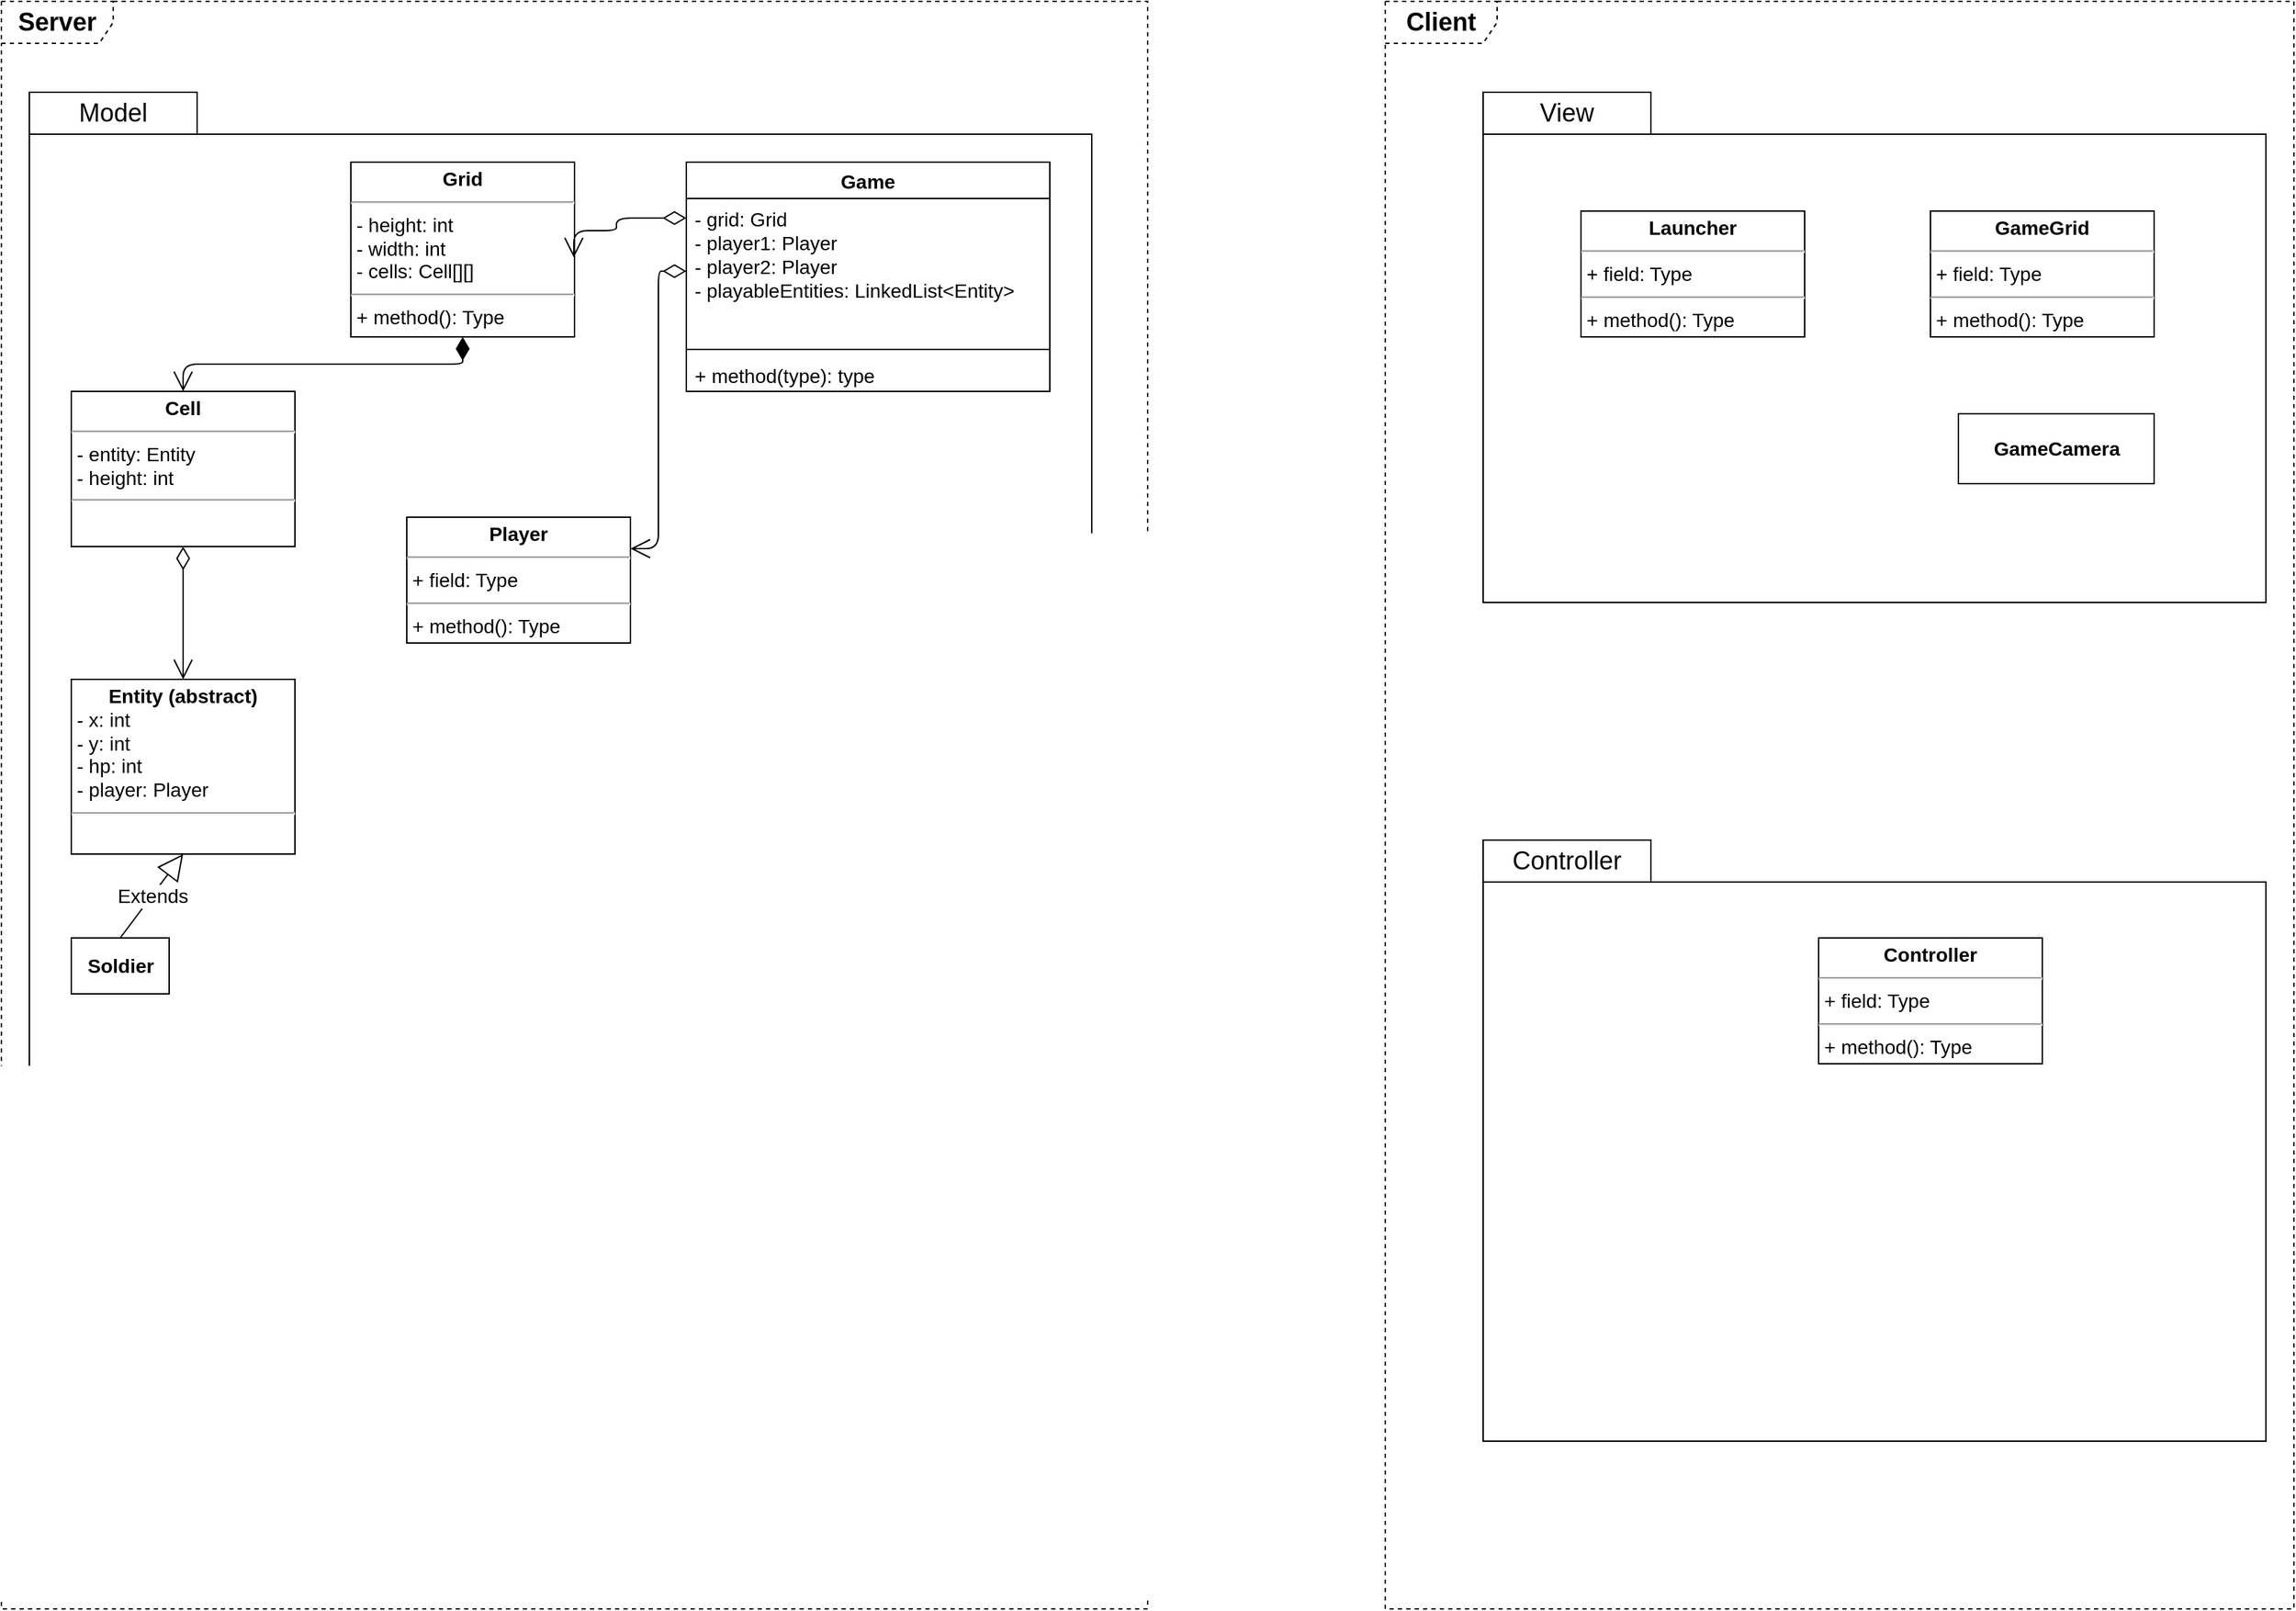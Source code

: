 <mxfile version="14.1.8" type="device"><diagram id="C5RBs43oDa-KdzZeNtuy" name="Page-1"><mxGraphModel dx="3420" dy="1538" grid="1" gridSize="10" guides="1" tooltips="1" connect="1" arrows="1" fold="1" page="1" pageScale="1" pageWidth="827" pageHeight="1169" math="0" shadow="0"><root><mxCell id="WIyWlLk6GJQsqaUBKTNV-0"/><mxCell id="WIyWlLk6GJQsqaUBKTNV-1" parent="WIyWlLk6GJQsqaUBKTNV-0"/><mxCell id="uxTU_Fl1mZ-33k4q0JXO-39" value="&lt;b&gt;Server&lt;/b&gt;" style="shape=umlFrame;whiteSpace=wrap;html=1;labelBackgroundColor=none;fillColor=#ffffff;fontSize=18;fontColor=#000000;align=center;width=80;height=30;dashed=1;" parent="WIyWlLk6GJQsqaUBKTNV-1" vertex="1"><mxGeometry x="-820" y="10" width="820" height="1150" as="geometry"/></mxCell><mxCell id="uxTU_Fl1mZ-33k4q0JXO-34" value="&lt;b&gt;Client&lt;/b&gt;" style="shape=umlFrame;whiteSpace=wrap;html=1;labelBackgroundColor=none;fillColor=#ffffff;fontSize=18;fontColor=#000000;align=center;width=80;height=30;dashed=1;perimeterSpacing=0;" parent="WIyWlLk6GJQsqaUBKTNV-1" vertex="1"><mxGeometry x="170" y="10" width="650" height="1150" as="geometry"/></mxCell><mxCell id="uxTU_Fl1mZ-33k4q0JXO-5" value="" style="shape=folder;fontStyle=1;spacingTop=10;tabWidth=120;tabHeight=30;tabPosition=left;html=1;align=left;fontSize=14;" parent="WIyWlLk6GJQsqaUBKTNV-1" vertex="1"><mxGeometry x="-800" y="75" width="760" height="725" as="geometry"/></mxCell><mxCell id="uxTU_Fl1mZ-33k4q0JXO-1" value="Game" style="swimlane;fontStyle=1;align=center;verticalAlign=middle;childLayout=stackLayout;horizontal=1;startSize=26;horizontalStack=0;resizeParent=1;resizeParentMax=0;resizeLast=0;collapsible=1;marginBottom=0;fontSize=14;" parent="WIyWlLk6GJQsqaUBKTNV-1" vertex="1"><mxGeometry x="-330" y="125" width="260" height="164" as="geometry"><mxRectangle x="460" y="240" width="70" height="26" as="alternateBounds"/></mxGeometry></mxCell><mxCell id="uxTU_Fl1mZ-33k4q0JXO-2" value="- grid: Grid&#10;- player1: Player&#10;- player2: Player&#10;- playableEntities: LinkedList&lt;Entity&gt;" style="text;strokeColor=none;fillColor=none;align=left;verticalAlign=top;spacingLeft=4;spacingRight=4;overflow=hidden;rotatable=0;points=[[0,0.5],[1,0.5]];portConstraint=eastwest;labelBackgroundColor=none;labelBorderColor=none;fontSize=14;" parent="uxTU_Fl1mZ-33k4q0JXO-1" vertex="1"><mxGeometry y="26" width="260" height="104" as="geometry"/></mxCell><mxCell id="uxTU_Fl1mZ-33k4q0JXO-3" value="" style="line;strokeWidth=1;fillColor=none;align=left;verticalAlign=middle;spacingTop=-1;spacingLeft=3;spacingRight=3;rotatable=0;labelPosition=right;points=[];portConstraint=eastwest;fontSize=14;" parent="uxTU_Fl1mZ-33k4q0JXO-1" vertex="1"><mxGeometry y="130" width="260" height="8" as="geometry"/></mxCell><mxCell id="uxTU_Fl1mZ-33k4q0JXO-4" value="+ method(type): type" style="text;strokeColor=none;fillColor=none;align=left;verticalAlign=top;spacingLeft=4;spacingRight=4;overflow=hidden;rotatable=0;points=[[0,0.5],[1,0.5]];portConstraint=eastwest;fontSize=14;" parent="uxTU_Fl1mZ-33k4q0JXO-1" vertex="1"><mxGeometry y="138" width="260" height="26" as="geometry"/></mxCell><mxCell id="uxTU_Fl1mZ-33k4q0JXO-6" value="Model" style="text;html=1;strokeColor=none;fillColor=none;align=center;verticalAlign=middle;whiteSpace=wrap;rounded=0;fontSize=18;" parent="WIyWlLk6GJQsqaUBKTNV-1" vertex="1"><mxGeometry x="-800" y="75" width="120" height="30" as="geometry"/></mxCell><mxCell id="uxTU_Fl1mZ-33k4q0JXO-10" value="" style="shape=folder;fontStyle=1;spacingTop=10;tabWidth=120;tabHeight=30;tabPosition=left;html=1;labelBackgroundColor=none;fillColor=#ffffff;fontColor=#000000;align=left;fontSize=14;" parent="WIyWlLk6GJQsqaUBKTNV-1" vertex="1"><mxGeometry x="240" y="75" width="560" height="365" as="geometry"/></mxCell><mxCell id="uxTU_Fl1mZ-33k4q0JXO-12" value="View" style="text;html=1;strokeColor=none;fillColor=none;align=center;verticalAlign=middle;whiteSpace=wrap;rounded=0;labelBackgroundColor=none;fontColor=#000000;fontSize=18;" parent="WIyWlLk6GJQsqaUBKTNV-1" vertex="1"><mxGeometry x="240" y="75" width="120" height="30" as="geometry"/></mxCell><mxCell id="uxTU_Fl1mZ-33k4q0JXO-14" value="&lt;p style=&quot;margin: 4px 0px 0px ; text-align: center ; font-size: 14px&quot;&gt;&lt;b style=&quot;font-size: 14px&quot;&gt;Grid&lt;/b&gt;&lt;/p&gt;&lt;hr style=&quot;font-size: 14px&quot;&gt;&lt;p style=&quot;margin: 0px 0px 0px 4px ; font-size: 14px&quot;&gt;- height: int&lt;/p&gt;&lt;p style=&quot;margin: 0px 0px 0px 4px ; font-size: 14px&quot;&gt;- width: int&lt;/p&gt;&lt;p style=&quot;margin: 0px 0px 0px 4px ; font-size: 14px&quot;&gt;- cells: Cell[][]&lt;/p&gt;&lt;hr style=&quot;font-size: 14px&quot;&gt;&lt;p style=&quot;margin: 0px 0px 0px 4px ; font-size: 14px&quot;&gt;+ method(): Type&lt;/p&gt;" style="verticalAlign=top;align=left;overflow=fill;fontSize=14;fontFamily=Helvetica;html=1;labelBackgroundColor=none;fillColor=#ffffff;" parent="WIyWlLk6GJQsqaUBKTNV-1" vertex="1"><mxGeometry x="-570" y="125" width="160" height="125" as="geometry"/></mxCell><mxCell id="uxTU_Fl1mZ-33k4q0JXO-16" value="&lt;p style=&quot;margin: 4px 0px 0px; text-align: center; font-size: 14px;&quot;&gt;&lt;b style=&quot;font-size: 14px;&quot;&gt;Player&lt;/b&gt;&lt;/p&gt;&lt;hr style=&quot;font-size: 14px;&quot;&gt;&lt;p style=&quot;margin: 0px 0px 0px 4px; font-size: 14px;&quot;&gt;+ field: Type&lt;/p&gt;&lt;hr style=&quot;font-size: 14px;&quot;&gt;&lt;p style=&quot;margin: 0px 0px 0px 4px; font-size: 14px;&quot;&gt;+ method(): Type&lt;/p&gt;" style="verticalAlign=top;align=left;overflow=fill;fontSize=14;fontFamily=Helvetica;html=1;labelBackgroundColor=none;fillColor=#ffffff;" parent="WIyWlLk6GJQsqaUBKTNV-1" vertex="1"><mxGeometry x="-530" y="379" width="160" height="90" as="geometry"/></mxCell><mxCell id="uxTU_Fl1mZ-33k4q0JXO-17" value="&lt;p style=&quot;margin: 4px 0px 0px ; text-align: center ; font-size: 14px&quot;&gt;&lt;b style=&quot;font-size: 14px&quot;&gt;Entity (abstract)&lt;/b&gt;&lt;/p&gt;&lt;p style=&quot;margin: 0px 0px 0px 4px ; font-size: 14px&quot;&gt;- x: int&lt;/p&gt;&lt;p style=&quot;margin: 0px 0px 0px 4px ; font-size: 14px&quot;&gt;- y: int&lt;/p&gt;&lt;p style=&quot;margin: 0px 0px 0px 4px ; font-size: 14px&quot;&gt;- hp: int&lt;/p&gt;&lt;p style=&quot;margin: 0px 0px 0px 4px ; font-size: 14px&quot;&gt;- player: Player&lt;/p&gt;&lt;hr style=&quot;font-size: 14px&quot;&gt;&lt;p style=&quot;margin: 0px 0px 0px 4px ; font-size: 14px&quot;&gt;&lt;br&gt;&lt;/p&gt;" style="verticalAlign=top;align=left;overflow=fill;fontSize=14;fontFamily=Helvetica;html=1;labelBackgroundColor=none;fillColor=#ffffff;" parent="WIyWlLk6GJQsqaUBKTNV-1" vertex="1"><mxGeometry x="-770" y="495" width="160" height="125" as="geometry"/></mxCell><mxCell id="uxTU_Fl1mZ-33k4q0JXO-23" value="" style="endArrow=open;html=1;endSize=12;startArrow=diamondThin;startSize=14;startFill=0;edgeStyle=orthogonalEdgeStyle;align=left;verticalAlign=bottom;fontSize=14;fontColor=#000000;entryX=0.997;entryY=0.546;entryDx=0;entryDy=0;entryPerimeter=0;" parent="WIyWlLk6GJQsqaUBKTNV-1" source="uxTU_Fl1mZ-33k4q0JXO-2" target="uxTU_Fl1mZ-33k4q0JXO-14" edge="1"><mxGeometry x="-1" y="3" relative="1" as="geometry"><mxPoint x="-540" y="265" as="sourcePoint"/><mxPoint x="-410" y="175" as="targetPoint"/><Array as="points"><mxPoint x="-380" y="165"/><mxPoint x="-380" y="174"/></Array></mxGeometry></mxCell><mxCell id="uxTU_Fl1mZ-33k4q0JXO-24" value="" style="endArrow=open;html=1;endSize=12;startArrow=diamondThin;startSize=14;startFill=0;edgeStyle=orthogonalEdgeStyle;align=left;verticalAlign=bottom;fontSize=14;fontColor=#000000;entryX=1;entryY=0.25;entryDx=0;entryDy=0;exitX=0;exitY=0.5;exitDx=0;exitDy=0;" parent="WIyWlLk6GJQsqaUBKTNV-1" source="uxTU_Fl1mZ-33k4q0JXO-2" target="uxTU_Fl1mZ-33k4q0JXO-16" edge="1"><mxGeometry x="-1" y="3" relative="1" as="geometry"><mxPoint x="-270" y="213" as="sourcePoint"/><mxPoint x="-390" y="180" as="targetPoint"/></mxGeometry></mxCell><mxCell id="uxTU_Fl1mZ-33k4q0JXO-26" value="" style="endArrow=open;html=1;endSize=12;startArrow=diamondThin;startSize=14;startFill=1;edgeStyle=orthogonalEdgeStyle;align=left;verticalAlign=bottom;fontSize=14;fontColor=#000000;exitX=0.5;exitY=1;exitDx=0;exitDy=0;entryX=0.5;entryY=0;entryDx=0;entryDy=0;" parent="WIyWlLk6GJQsqaUBKTNV-1" source="uxTU_Fl1mZ-33k4q0JXO-14" target="uxTU_Fl1mZ-33k4q0JXO-15" edge="1"><mxGeometry x="-1" y="3" relative="1" as="geometry"><mxPoint x="-250" y="385" as="sourcePoint"/><mxPoint x="-90" y="385" as="targetPoint"/></mxGeometry></mxCell><mxCell id="uxTU_Fl1mZ-33k4q0JXO-28" value="" style="endArrow=open;html=1;endSize=12;startArrow=diamondThin;startSize=14;startFill=0;edgeStyle=orthogonalEdgeStyle;align=left;verticalAlign=bottom;fontSize=14;fontColor=#000000;exitX=0.5;exitY=1;exitDx=0;exitDy=0;entryX=0.5;entryY=0;entryDx=0;entryDy=0;" parent="WIyWlLk6GJQsqaUBKTNV-1" source="uxTU_Fl1mZ-33k4q0JXO-15" target="uxTU_Fl1mZ-33k4q0JXO-17" edge="1"><mxGeometry x="-0.035" y="20" relative="1" as="geometry"><mxPoint x="-420" y="405" as="sourcePoint"/><mxPoint x="-260" y="405" as="targetPoint"/><mxPoint as="offset"/></mxGeometry></mxCell><mxCell id="uxTU_Fl1mZ-33k4q0JXO-29" value="&lt;b&gt;Soldier&lt;/b&gt;" style="html=1;labelBackgroundColor=none;fillColor=#ffffff;fontSize=14;fontColor=#000000;align=center;" parent="WIyWlLk6GJQsqaUBKTNV-1" vertex="1"><mxGeometry x="-770" y="680" width="70" height="40" as="geometry"/></mxCell><mxCell id="uxTU_Fl1mZ-33k4q0JXO-30" value="Extends" style="endArrow=block;endSize=16;endFill=0;html=1;fontSize=14;fontColor=#000000;exitX=0.5;exitY=0;exitDx=0;exitDy=0;entryX=0.5;entryY=1;entryDx=0;entryDy=0;" parent="WIyWlLk6GJQsqaUBKTNV-1" source="uxTU_Fl1mZ-33k4q0JXO-29" target="uxTU_Fl1mZ-33k4q0JXO-17" edge="1"><mxGeometry width="160" relative="1" as="geometry"><mxPoint x="-370" y="685" as="sourcePoint"/><mxPoint x="-210" y="685" as="targetPoint"/></mxGeometry></mxCell><mxCell id="uxTU_Fl1mZ-33k4q0JXO-35" value="" style="shape=folder;fontStyle=1;spacingTop=10;tabWidth=120;tabHeight=30;tabPosition=left;html=1;labelBackgroundColor=none;fillColor=#ffffff;fontColor=#000000;align=left;fontSize=14;" parent="WIyWlLk6GJQsqaUBKTNV-1" vertex="1"><mxGeometry x="240" y="610" width="560" height="430" as="geometry"/></mxCell><mxCell id="uxTU_Fl1mZ-33k4q0JXO-36" value="Controller" style="text;html=1;strokeColor=none;fillColor=none;align=center;verticalAlign=middle;whiteSpace=wrap;rounded=0;labelBackgroundColor=none;fontColor=#000000;fontSize=18;" parent="WIyWlLk6GJQsqaUBKTNV-1" vertex="1"><mxGeometry x="240" y="610" width="120" height="30" as="geometry"/></mxCell><mxCell id="uxTU_Fl1mZ-33k4q0JXO-37" value="&lt;p style=&quot;margin: 4px 0px 0px ; text-align: center ; font-size: 14px&quot;&gt;&lt;b&gt;Launcher&lt;/b&gt;&lt;/p&gt;&lt;hr style=&quot;font-size: 14px&quot;&gt;&lt;p style=&quot;margin: 0px 0px 0px 4px ; font-size: 14px&quot;&gt;+ field: Type&lt;/p&gt;&lt;hr style=&quot;font-size: 14px&quot;&gt;&lt;p style=&quot;margin: 0px 0px 0px 4px ; font-size: 14px&quot;&gt;+ method(): Type&lt;/p&gt;" style="verticalAlign=top;align=left;overflow=fill;fontSize=14;fontFamily=Helvetica;html=1;labelBackgroundColor=none;fillColor=#ffffff;" parent="WIyWlLk6GJQsqaUBKTNV-1" vertex="1"><mxGeometry x="310" y="160" width="160" height="90" as="geometry"/></mxCell><mxCell id="uxTU_Fl1mZ-33k4q0JXO-38" value="&lt;p style=&quot;margin: 4px 0px 0px ; text-align: center ; font-size: 14px&quot;&gt;&lt;b style=&quot;font-size: 14px&quot;&gt;Controller&lt;/b&gt;&lt;/p&gt;&lt;hr style=&quot;font-size: 14px&quot;&gt;&lt;p style=&quot;margin: 0px 0px 0px 4px ; font-size: 14px&quot;&gt;+ field: Type&lt;/p&gt;&lt;hr style=&quot;font-size: 14px&quot;&gt;&lt;p style=&quot;margin: 0px 0px 0px 4px ; font-size: 14px&quot;&gt;+ method(): Type&lt;/p&gt;" style="verticalAlign=top;align=left;overflow=fill;fontSize=14;fontFamily=Helvetica;html=1;labelBackgroundColor=none;fillColor=#ffffff;" parent="WIyWlLk6GJQsqaUBKTNV-1" vertex="1"><mxGeometry x="480" y="680" width="160" height="90" as="geometry"/></mxCell><mxCell id="uxTU_Fl1mZ-33k4q0JXO-40" value="&lt;p style=&quot;margin: 4px 0px 0px ; text-align: center ; font-size: 14px&quot;&gt;&lt;b&gt;GameGrid&lt;/b&gt;&lt;/p&gt;&lt;hr style=&quot;font-size: 14px&quot;&gt;&lt;p style=&quot;margin: 0px 0px 0px 4px ; font-size: 14px&quot;&gt;+ field: Type&lt;/p&gt;&lt;hr style=&quot;font-size: 14px&quot;&gt;&lt;p style=&quot;margin: 0px 0px 0px 4px ; font-size: 14px&quot;&gt;+ method(): Type&lt;/p&gt;" style="verticalAlign=top;align=left;overflow=fill;fontSize=14;fontFamily=Helvetica;html=1;labelBackgroundColor=none;fillColor=#ffffff;" parent="WIyWlLk6GJQsqaUBKTNV-1" vertex="1"><mxGeometry x="560" y="160" width="160" height="90" as="geometry"/></mxCell><mxCell id="uxTU_Fl1mZ-33k4q0JXO-43" value="&lt;b&gt;GameCamera&lt;/b&gt;" style="html=1;labelBackgroundColor=none;fillColor=#ffffff;fontSize=14;fontColor=#000000;align=center;" parent="WIyWlLk6GJQsqaUBKTNV-1" vertex="1"><mxGeometry x="580" y="305" width="140" height="50" as="geometry"/></mxCell><mxCell id="uxTU_Fl1mZ-33k4q0JXO-15" value="&lt;p style=&quot;margin: 4px 0px 0px ; text-align: center ; font-size: 14px&quot;&gt;&lt;b style=&quot;font-size: 14px&quot;&gt;Cell&lt;/b&gt;&lt;/p&gt;&lt;hr style=&quot;font-size: 14px&quot;&gt;&lt;p style=&quot;margin: 0px 0px 0px 4px ; font-size: 14px&quot;&gt;- entity: Entity&lt;/p&gt;&lt;p style=&quot;margin: 0px 0px 0px 4px ; font-size: 14px&quot;&gt;- height: int&lt;/p&gt;&lt;hr style=&quot;font-size: 14px&quot;&gt;&lt;p style=&quot;margin: 0px 0px 0px 4px ; font-size: 14px&quot;&gt;&lt;br&gt;&lt;/p&gt;" style="verticalAlign=top;align=left;overflow=fill;fontSize=14;fontFamily=Helvetica;html=1;labelBackgroundColor=none;fillColor=#ffffff;" parent="WIyWlLk6GJQsqaUBKTNV-1" vertex="1"><mxGeometry x="-770" y="289" width="160" height="111" as="geometry"/></mxCell></root></mxGraphModel></diagram></mxfile>
